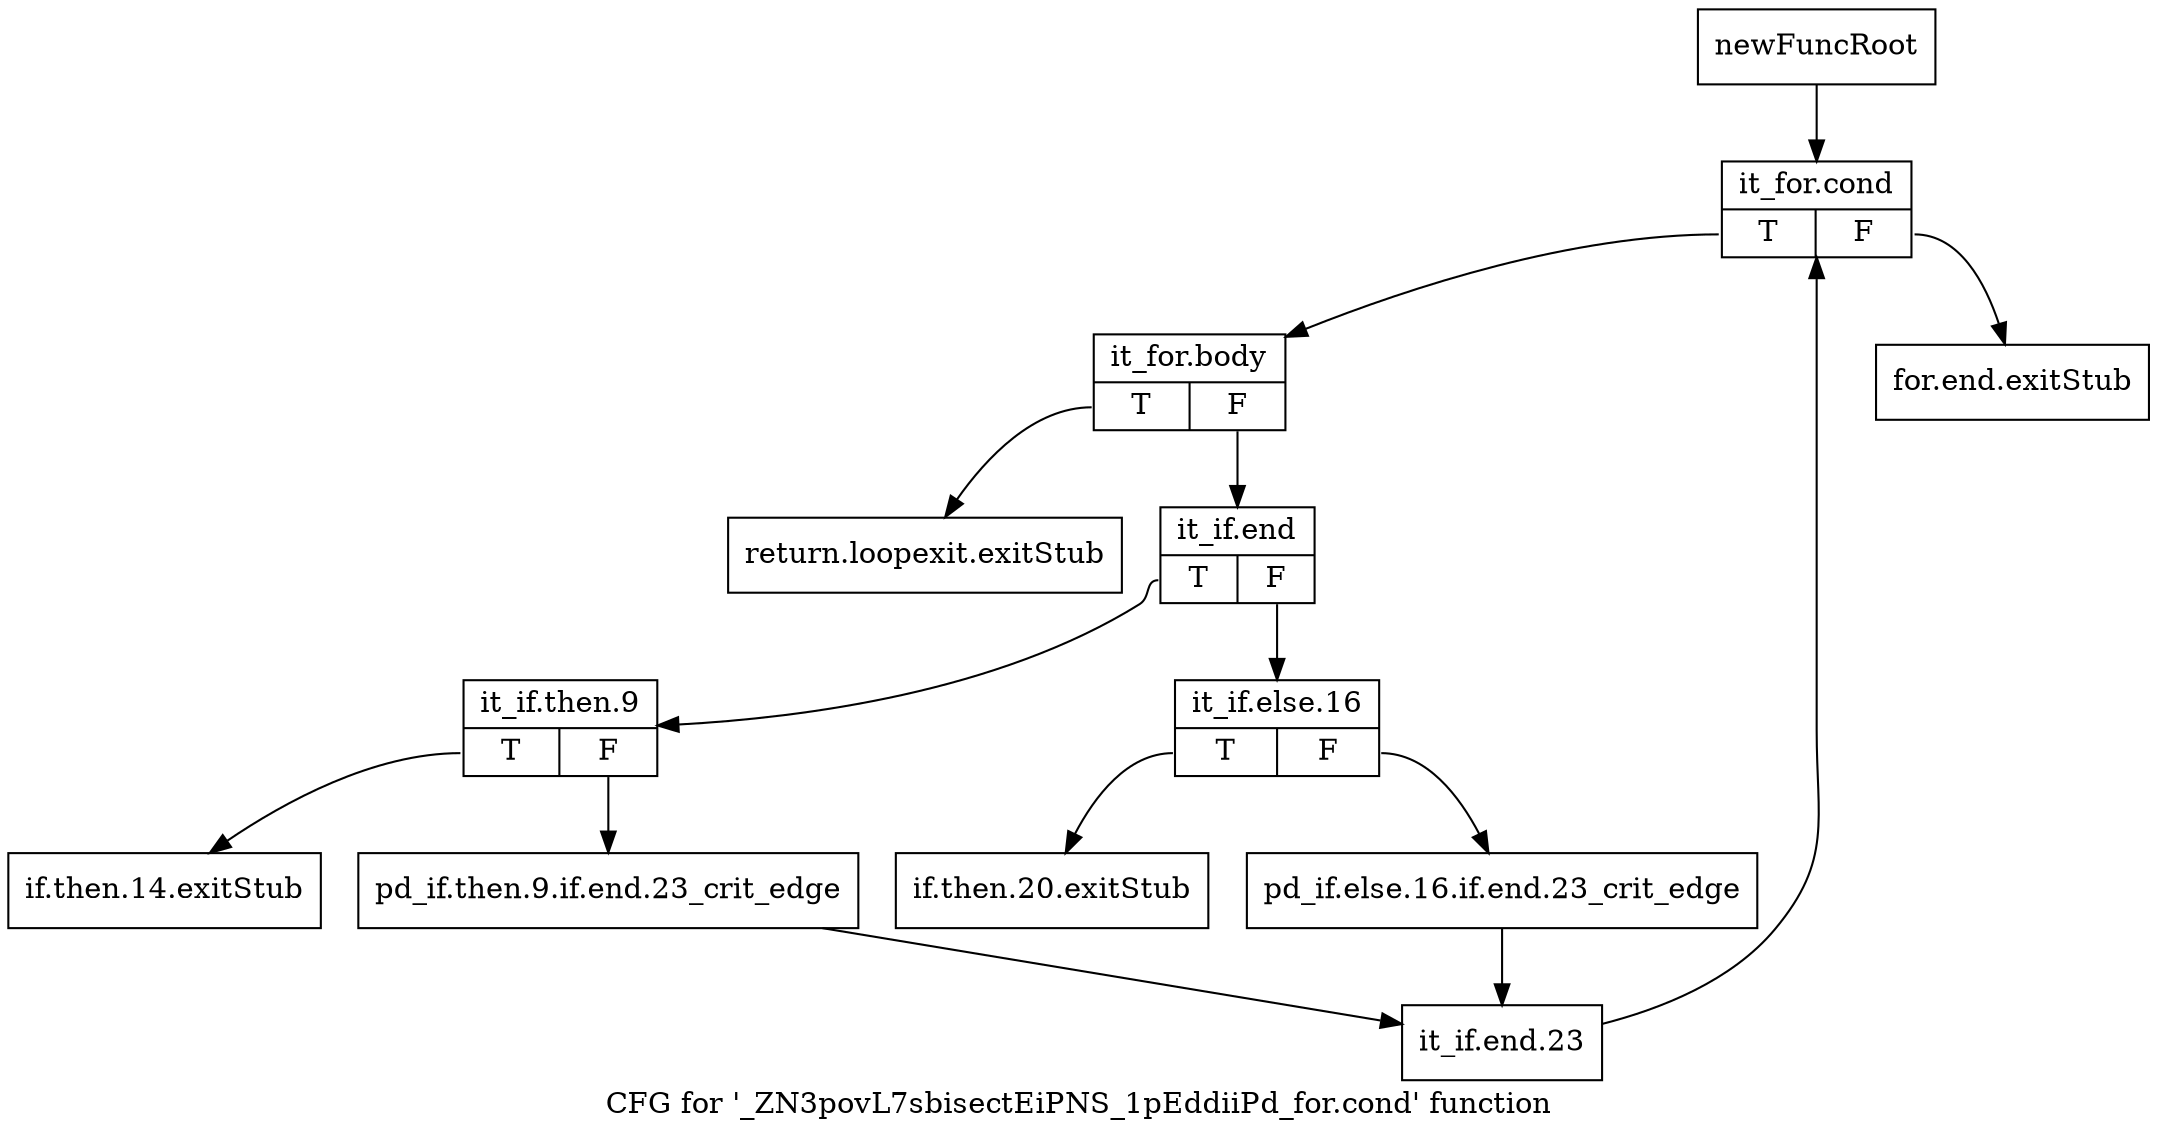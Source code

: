 digraph "CFG for '_ZN3povL7sbisectEiPNS_1pEddiiPd_for.cond' function" {
	label="CFG for '_ZN3povL7sbisectEiPNS_1pEddiiPd_for.cond' function";

	Node0x2a4cba0 [shape=record,label="{newFuncRoot}"];
	Node0x2a4cba0 -> Node0x2a4d1c0;
	Node0x2a4d080 [shape=record,label="{for.end.exitStub}"];
	Node0x2a4d0d0 [shape=record,label="{return.loopexit.exitStub}"];
	Node0x2a4d120 [shape=record,label="{if.then.20.exitStub}"];
	Node0x2a4d170 [shape=record,label="{if.then.14.exitStub}"];
	Node0x2a4d1c0 [shape=record,label="{it_for.cond|{<s0>T|<s1>F}}"];
	Node0x2a4d1c0:s0 -> Node0x2a4d210;
	Node0x2a4d1c0:s1 -> Node0x2a4d080;
	Node0x2a4d210 [shape=record,label="{it_for.body|{<s0>T|<s1>F}}"];
	Node0x2a4d210:s0 -> Node0x2a4d0d0;
	Node0x2a4d210:s1 -> Node0x2a4d260;
	Node0x2a4d260 [shape=record,label="{it_if.end|{<s0>T|<s1>F}}"];
	Node0x2a4d260:s0 -> Node0x2a4d350;
	Node0x2a4d260:s1 -> Node0x2a4d2b0;
	Node0x2a4d2b0 [shape=record,label="{it_if.else.16|{<s0>T|<s1>F}}"];
	Node0x2a4d2b0:s0 -> Node0x2a4d120;
	Node0x2a4d2b0:s1 -> Node0x2a4d300;
	Node0x2a4d300 [shape=record,label="{pd_if.else.16.if.end.23_crit_edge}"];
	Node0x2a4d300 -> Node0x2a4d3f0;
	Node0x2a4d350 [shape=record,label="{it_if.then.9|{<s0>T|<s1>F}}"];
	Node0x2a4d350:s0 -> Node0x2a4d170;
	Node0x2a4d350:s1 -> Node0x2a4d3a0;
	Node0x2a4d3a0 [shape=record,label="{pd_if.then.9.if.end.23_crit_edge}"];
	Node0x2a4d3a0 -> Node0x2a4d3f0;
	Node0x2a4d3f0 [shape=record,label="{it_if.end.23}"];
	Node0x2a4d3f0 -> Node0x2a4d1c0;
}
